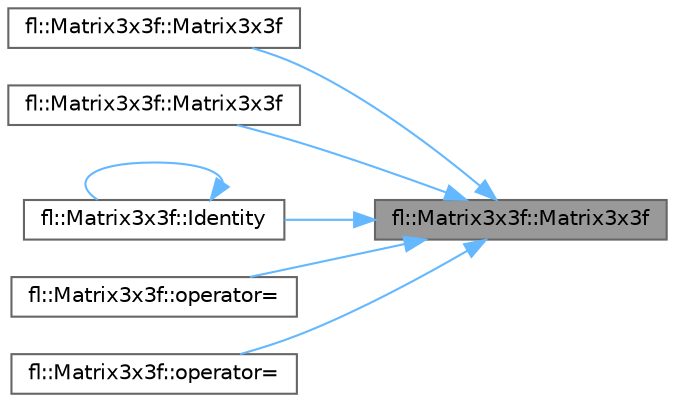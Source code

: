 digraph "fl::Matrix3x3f::Matrix3x3f"
{
 // INTERACTIVE_SVG=YES
 // LATEX_PDF_SIZE
  bgcolor="transparent";
  edge [fontname=Helvetica,fontsize=10,labelfontname=Helvetica,labelfontsize=10];
  node [fontname=Helvetica,fontsize=10,shape=box,height=0.2,width=0.4];
  rankdir="RL";
  Node1 [id="Node000001",label="fl::Matrix3x3f::Matrix3x3f",height=0.2,width=0.4,color="gray40", fillcolor="grey60", style="filled", fontcolor="black",tooltip=" "];
  Node1 -> Node2 [id="edge1_Node000001_Node000002",dir="back",color="steelblue1",style="solid",tooltip=" "];
  Node2 [id="Node000002",label="fl::Matrix3x3f::Matrix3x3f",height=0.2,width=0.4,color="grey40", fillcolor="white", style="filled",URL="$d3/d54/structfl_1_1_matrix3x3f_a4a019ec104117e4319c63b2272d82be8.html#a4a019ec104117e4319c63b2272d82be8",tooltip=" "];
  Node1 -> Node3 [id="edge2_Node000001_Node000003",dir="back",color="steelblue1",style="solid",tooltip=" "];
  Node3 [id="Node000003",label="fl::Matrix3x3f::Matrix3x3f",height=0.2,width=0.4,color="grey40", fillcolor="white", style="filled",URL="$d3/d54/structfl_1_1_matrix3x3f_a0abdc0387e94e5110699d59ee642bdce.html#a0abdc0387e94e5110699d59ee642bdce",tooltip=" "];
  Node1 -> Node4 [id="edge3_Node000001_Node000004",dir="back",color="steelblue1",style="solid",tooltip=" "];
  Node4 [id="Node000004",label="fl::Matrix3x3f::Identity",height=0.2,width=0.4,color="grey40", fillcolor="white", style="filled",URL="$d3/d54/structfl_1_1_matrix3x3f_abd4d4643a26c670edaec8fe533bed475.html#abd4d4643a26c670edaec8fe533bed475",tooltip=" "];
  Node4 -> Node4 [id="edge4_Node000004_Node000004",dir="back",color="steelblue1",style="solid",tooltip=" "];
  Node1 -> Node5 [id="edge5_Node000001_Node000005",dir="back",color="steelblue1",style="solid",tooltip=" "];
  Node5 [id="Node000005",label="fl::Matrix3x3f::operator=",height=0.2,width=0.4,color="grey40", fillcolor="white", style="filled",URL="$d3/d54/structfl_1_1_matrix3x3f_ade9018cc5cca5877c08a64683b75efe2.html#ade9018cc5cca5877c08a64683b75efe2",tooltip=" "];
  Node1 -> Node6 [id="edge6_Node000001_Node000006",dir="back",color="steelblue1",style="solid",tooltip=" "];
  Node6 [id="Node000006",label="fl::Matrix3x3f::operator=",height=0.2,width=0.4,color="grey40", fillcolor="white", style="filled",URL="$d3/d54/structfl_1_1_matrix3x3f_a1413b47ccc712af34d6595adb249e02c.html#a1413b47ccc712af34d6595adb249e02c",tooltip=" "];
}
